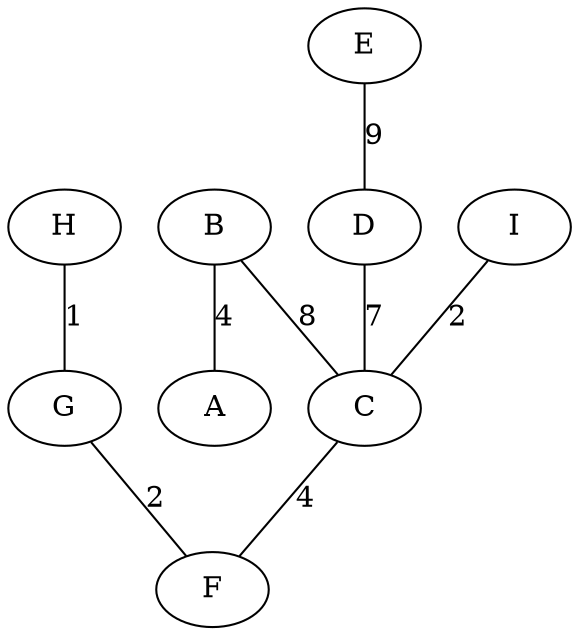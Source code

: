 graph KruskalMST {
	H -- G [label=1]
	I -- C [label=2]
	G -- F [label=2]
	B -- A [label=4]
	C -- F [label=4]
	D -- C [label=7]
	B -- C [label=8]
	E -- D [label=9]
}